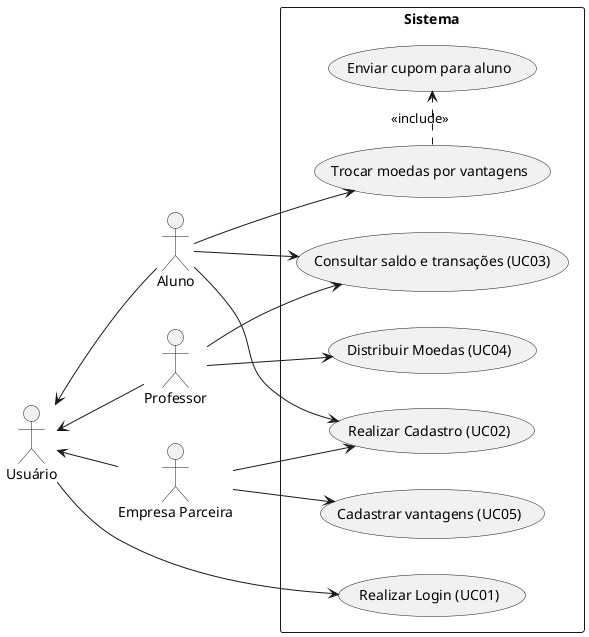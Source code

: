@startuml
left to right direction

actor "Usuário" as usuario
actor "Aluno" as aluno
actor "Professor" as professor
actor "Empresa Parceira" as empresa

rectangle Sistema {
    usecase "Realizar Login (UC01)" as UC01
    usecase "Realizar Cadastro (UC02)" as UC02

    usecase "Consultar saldo e transações (UC03)" as UC03

    usecase "Distribuir Moedas (UC04)" as UC04

    usecase "Cadastrar vantagens (UC05)" as UC05
    usecase "Trocar moedas por vantagens" as UC06
    usecase "Enviar cupom para aluno" as UC07
}


usuario <-- aluno
usuario <-- professor
usuario <-- empresa

usuario --> UC01

aluno --> UC02
aluno --> UC03
professor --> UC03
professor --> UC04
empresa --> UC02

aluno --> UC06

empresa --> UC05

UC06 .> UC07 : <<include>>

@enduml
